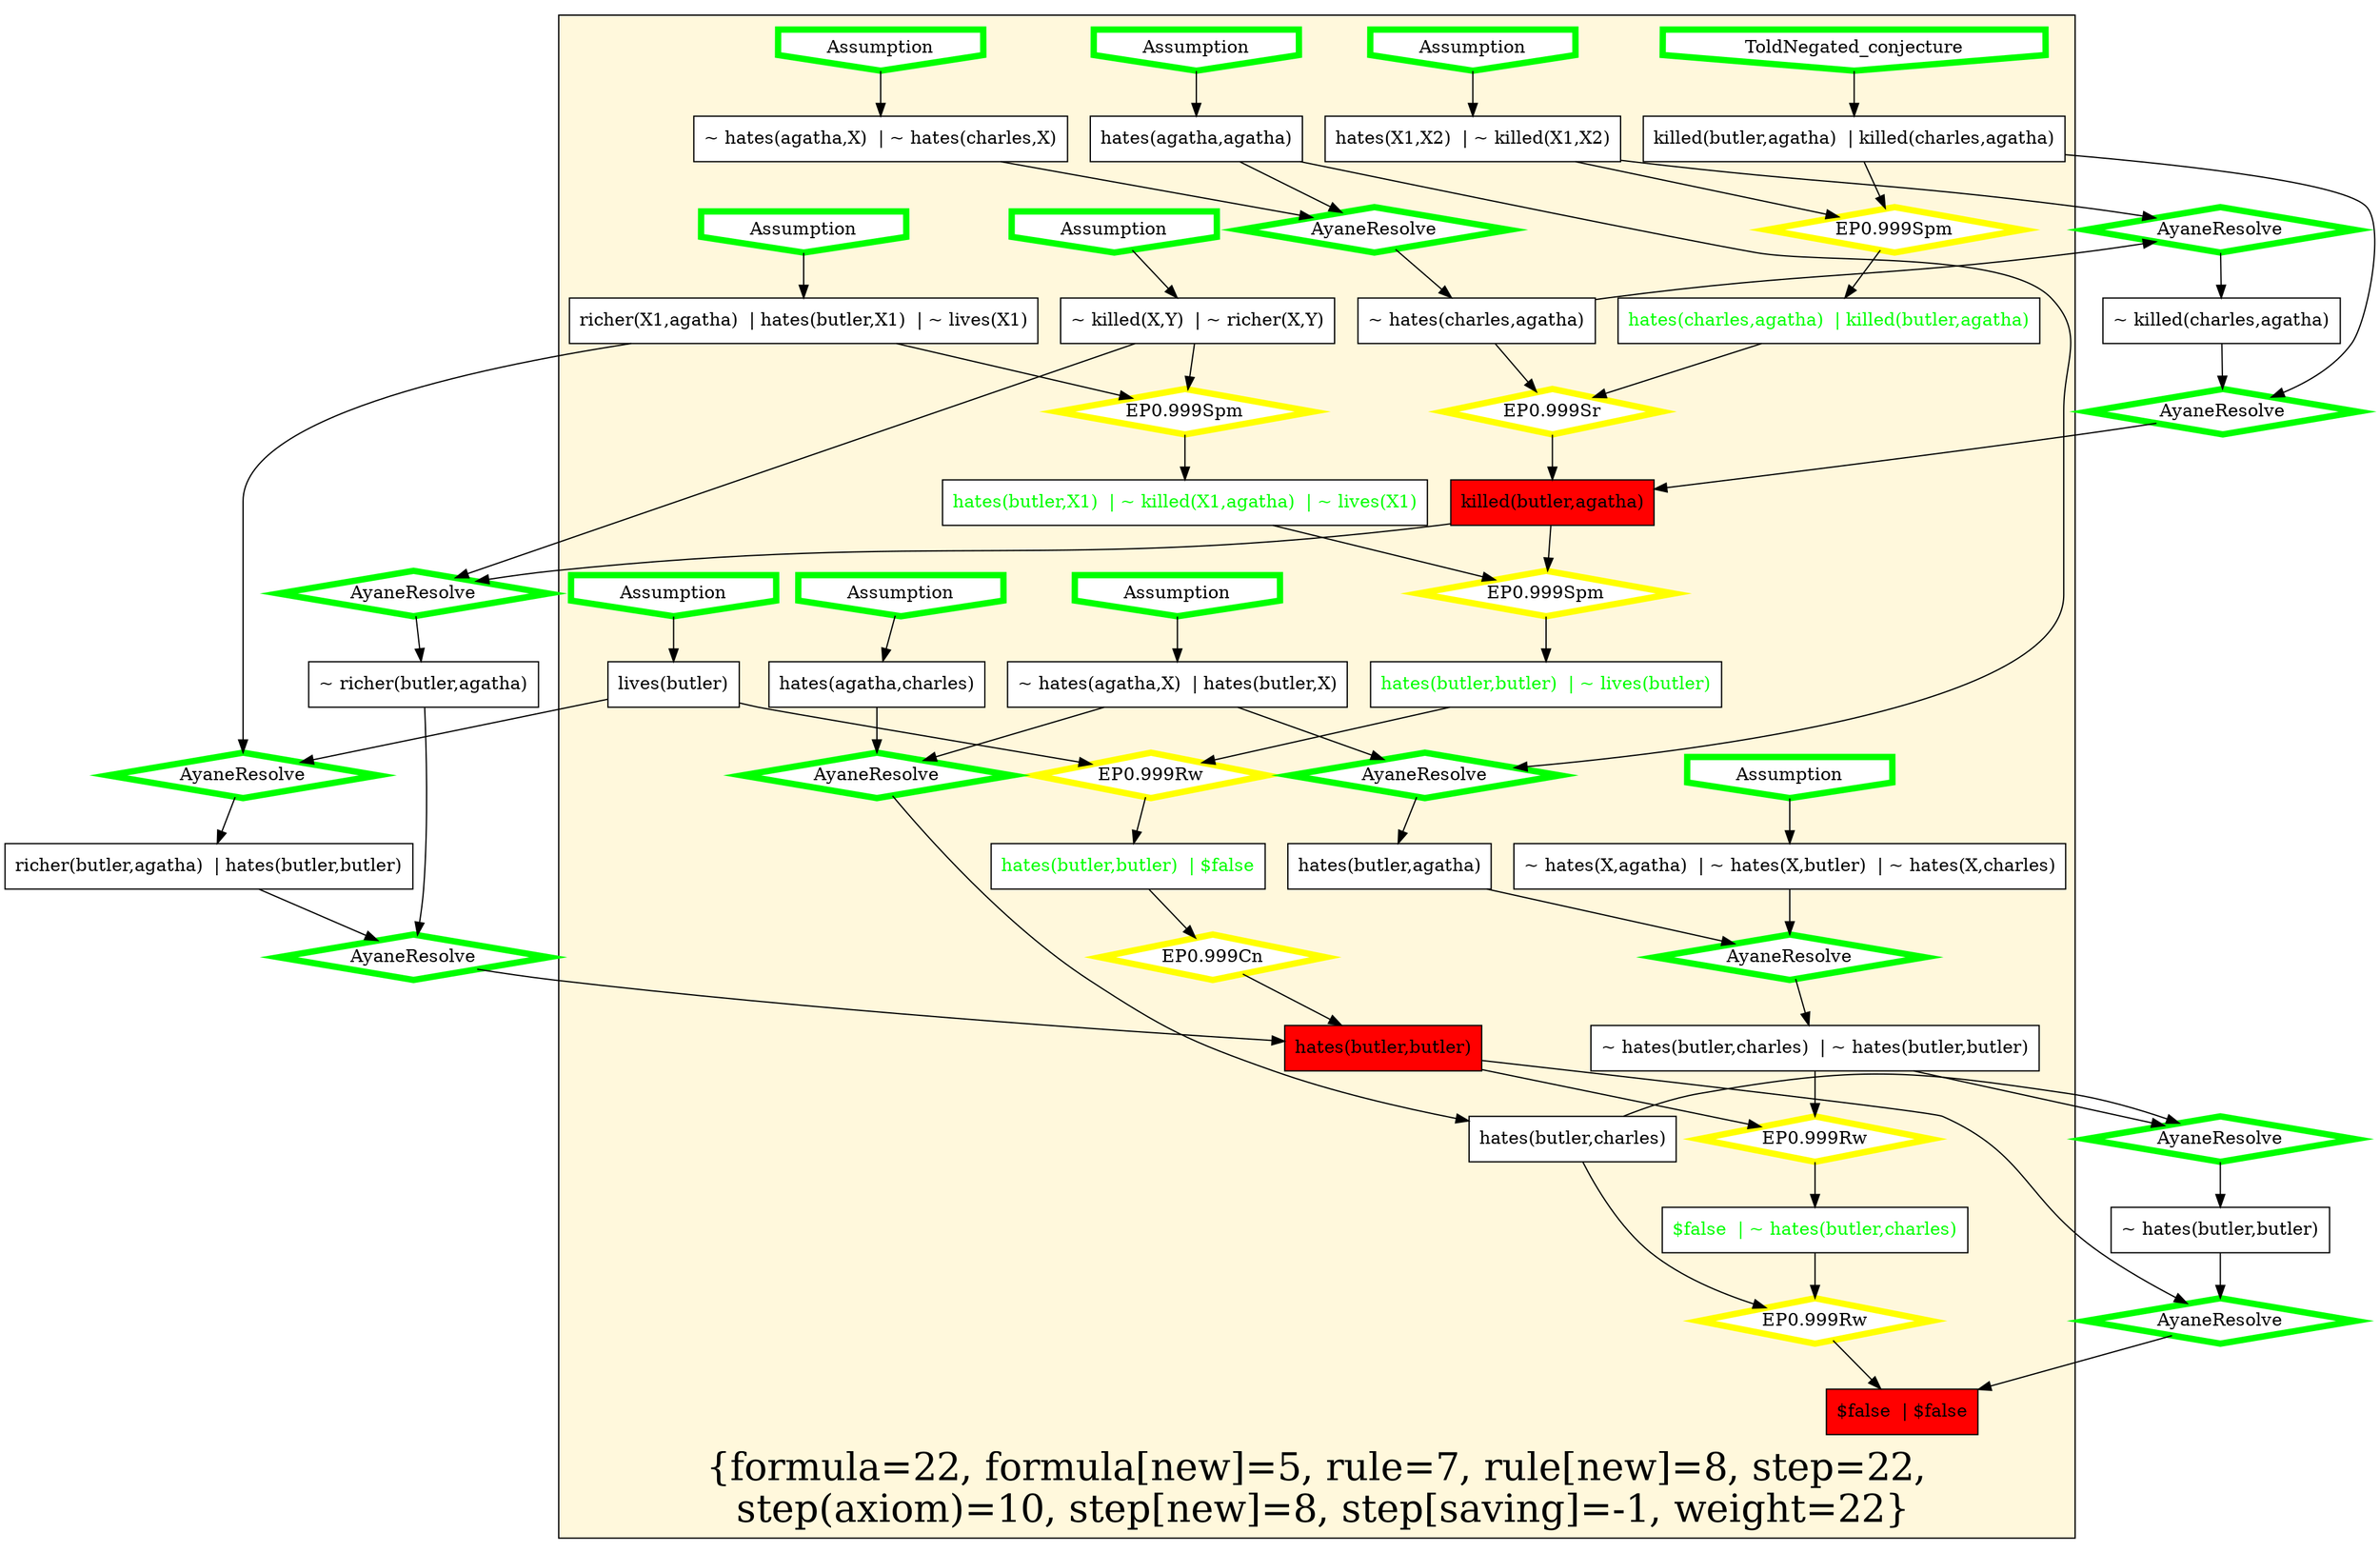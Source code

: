 digraph g 
{  
  "x_42" [ URL="http://inference-web.org/proofs/tptp/Solutions/PUZ/PUZ001-1/EP---1.1/answer.owl#ns_4_conclusion" color="black" shape="box" label="~ killed(X1,X2)  | ~ richer(X1,X2)" fillcolor="white" style="filled"  ];
  "x_2" [ URL="http://inference-web.org/proofs/tptp/Solutions/PUZ/PUZ001-1/Ayane---1.1/answer.owl#ns_13_conclusion" color="black" shape="box" label="~ hates(charles,agatha)" fillcolor="white" style="filled"  ];
  "x_89" [ URL="http://inference-web.org/proofs/tptp/Solutions/PUZ/PUZ001-1/Ayane---1.1/answer.owl#ns_22_conclusion" color="black" shape="box" label="richer(butler,agatha)  | hates(butler,butler)" fillcolor="white" style="filled"  ];
  "x_76" [ URL="http://inference-web.org/proofs/tptp/Solutions/PUZ/PUZ001-1/Ayane---1.1/answer.owl#ns_butler_conclusion" color="black" shape="box" label="lives(butler)" fillcolor="white" style="filled"  ];
  "x_2" [ URL="http://inference-web.org/proofs/tptp/Solutions/PUZ/PUZ001-1/EP---1.1/answer.owl#ns_16_conclusion" color="black" shape="box" label="~ hates(charles,agatha)" fillcolor="white" style="filled"  ];
  "x_8" [ URL="http://inference-web.org/proofs/tptp/Solutions/PUZ/PUZ001-1/EP---1.1/answer.owl#ns_31_conclusion" color="black" shape="box" label="hates(butler,butler)" fillcolor="red" style="filled"  ];
  "x_6" [ URL="http://inference-web.org/proofs/tptp/Solutions/PUZ/PUZ001-1/EP---1.1/answer.owl#ns_22_conclusion" color="black" shape="box" label="~ hates(butler,butler)  | ~ hates(butler,charles)" fillcolor="white" style="filled"  ];
  "x_106" [ URL="http://inference-web.org/proofs/tptp/Solutions/PUZ/PUZ001-1/Ayane---1.1/answer.owl#ns_no_one_hates_everyone_conclusion" color="black" shape="box" label="~ hates(X,agatha)  | ~ hates(X,butler)  | ~ hates(X,charles)" fillcolor="white" style="filled"  ];
  "x_66" [ URL="http://inference-web.org/proofs/tptp/Solutions/PUZ/PUZ001-1/Ayane---1.1/answer.owl#ns_killer_hates_victim_conclusion" color="black" shape="box" label="~ killed(X,Y)  | hates(X,Y)" fillcolor="white" style="filled"  ];
  "x_6" [ URL="http://inference-web.org/proofs/tptp/Solutions/PUZ/PUZ001-1/Ayane---1.1/answer.owl#ns_26_conclusion" color="black" shape="box" label="~ hates(butler,charles)  | ~ hates(butler,butler)" fillcolor="white" style="filled"  ];
  "x_42" [ URL="http://inference-web.org/proofs/tptp/Solutions/PUZ/PUZ001-1/Ayane---1.1/answer.owl#ns_poorer_killer_conclusion" color="black" shape="box" label="~ killed(X,Y)  | ~ richer(X,Y)" fillcolor="white" style="filled"  ];
  "x_59" [ URL="http://inference-web.org/proofs/tptp/Solutions/PUZ/PUZ001-1/Ayane---1.1/answer.owl#ns_different_hates_conclusion" color="black" shape="box" label="~ hates(agatha,X)  | ~ hates(charles,X)" fillcolor="white" style="filled"  ];
  "x_8" [ URL="http://inference-web.org/proofs/tptp/Solutions/PUZ/PUZ001-1/Ayane---1.1/answer.owl#ns_23_conclusion" color="black" shape="box" label="hates(butler,butler)" fillcolor="red" style="filled"  ];
  "x_68" [ fontcolor="green" URL="http://inference-web.org/proofs/tptp/Solutions/PUZ/PUZ001-1/EP---1.1/answer.owl#ns_13_conclusion" color="black" shape="box" label="hates(charles,agatha)  | killed(butler,agatha)" fillcolor="white" style="filled"  ];
  "x_67" [ URL="http://inference-web.org/proofs/tptp/Solutions/PUZ/PUZ001-1/Ayane---1.1/answer.owl#ns_28_conclusion" color="black" shape="box" label="$false" fillcolor="red" style="filled"  ];
  "x_43" [ URL="http://inference-web.org/proofs/tptp/Solutions/PUZ/PUZ001-1/Ayane---1.1/answer.owl#ns_20_conclusion" color="black" shape="box" label="~ richer(butler,agatha)" fillcolor="white" style="filled"  ];
  "x_13" [ URL="http://inference-web.org/proofs/tptp/Solutions/PUZ/PUZ001-1/Ayane---1.1/answer.owl#ns_18_conclusion" color="black" shape="box" label="killed(butler,agatha)" fillcolor="red" style="filled"  ];
  "x_71" [ URL="http://inference-web.org/proofs/tptp/Solutions/PUZ/PUZ001-1/Ayane---1.1/answer.owl#ns_15_conclusion" color="black" shape="box" label="hates(butler,charles)" fillcolor="white" style="filled"  ];
  "x_66" [ URL="http://inference-web.org/proofs/tptp/Solutions/PUZ/PUZ001-1/EP---1.1/answer.owl#ns_9_conclusion" color="black" shape="box" label="hates(X1,X2)  | ~ killed(X1,X2)" fillcolor="white" style="filled"  ];
  "x_18" [ fontcolor="green" URL="http://inference-web.org/proofs/tptp/Solutions/PUZ/PUZ001-1/EP---1.1/answer.owl#ns_29_conclusion" color="black" shape="box" label="hates(butler,butler)  | ~ lives(butler)" fillcolor="white" style="filled"  ];
  "x_19" [ fontcolor="green" URL="http://inference-web.org/proofs/tptp/Solutions/PUZ/PUZ001-1/EP---1.1/answer.owl#ns_18_conclusion" color="black" shape="box" label="hates(butler,X1)  | ~ killed(X1,agatha)  | ~ lives(X1)" fillcolor="white" style="filled"  ];
  "x_100" [ fontcolor="green" URL="http://inference-web.org/proofs/tptp/Solutions/PUZ/PUZ001-1/EP---1.1/answer.owl#ns_32_conclusion" color="black" shape="box" label="$false  | ~ hates(butler,charles)" fillcolor="white" style="filled"  ];
  "x_99" [ URL="http://inference-web.org/proofs/tptp/Solutions/PUZ/PUZ001-1/Ayane---1.1/answer.owl#ns_butler_hates_poor_conclusion" color="black" shape="box" label="~ lives(X)  | hates(butler,X)  | richer(X,agatha)" fillcolor="white" style="filled"  ];
  "x_76" [ URL="http://inference-web.org/proofs/tptp/Solutions/PUZ/PUZ001-1/EP---1.1/answer.owl#ns_2_conclusion" color="black" shape="box" label="lives(butler)" fillcolor="white" style="filled"  ];
  "x_101" [ URL="http://inference-web.org/proofs/tptp/Solutions/PUZ/PUZ001-1/Ayane---1.1/answer.owl#ns_prove_neither_charles_nor_butler_did_it_conclusion" color="black" shape="box" label="killed(butler,agatha)  | killed(charles,agatha)" fillcolor="white" style="filled"  ];
  "x_82" [ URL="http://inference-web.org/proofs/tptp/Solutions/PUZ/PUZ001-1/Ayane---1.1/answer.owl#ns_agatha_hates_agatha_conclusion" color="black" shape="box" label="hates(agatha,agatha)" fillcolor="white" style="filled"  ];
  "x_23" [ URL="http://inference-web.org/proofs/tptp/Solutions/PUZ/PUZ001-1/Ayane---1.1/answer.owl#ns_27_conclusion" color="black" shape="box" label="~ hates(butler,butler)" fillcolor="white" style="filled"  ];
  "x_97" [ URL="http://inference-web.org/proofs/tptp/Solutions/PUZ/PUZ001-1/Ayane---1.1/answer.owl#ns_agatha_hates_charles_conclusion" color="black" shape="box" label="hates(agatha,charles)" fillcolor="white" style="filled"  ];
  "x_71" [ URL="http://inference-web.org/proofs/tptp/Solutions/PUZ/PUZ001-1/EP---1.1/answer.owl#ns_15_conclusion" color="black" shape="box" label="hates(butler,charles)" fillcolor="white" style="filled"  ];
  "x_49" [ URL="http://inference-web.org/proofs/tptp/Solutions/PUZ/PUZ001-1/Ayane---1.1/answer.owl#ns_16_conclusion" color="black" shape="box" label="~ killed(charles,agatha)" fillcolor="white" style="filled"  ];
  "x_37" [ URL="http://inference-web.org/proofs/tptp/Solutions/PUZ/PUZ001-1/Ayane---1.1/answer.owl#ns_14_conclusion" color="black" shape="box" label="hates(butler,agatha)" fillcolor="white" style="filled"  ];
  "x_104" [ fontcolor="green" URL="http://inference-web.org/proofs/tptp/Solutions/PUZ/PUZ001-1/EP---1.1/answer.owl#ns_30_conclusion" color="black" shape="box" label="hates(butler,butler)  | $false" fillcolor="white" style="filled"  ];
  "x_53" [ URL="http://inference-web.org/proofs/tptp/Solutions/PUZ/PUZ001-1/Ayane---1.1/answer.owl#ns_same_hates_conclusion" color="black" shape="box" label="~ hates(agatha,X)  | hates(butler,X)" fillcolor="white" style="filled"  ];
  "x_67" [ URL="http://inference-web.org/proofs/tptp/Solutions/PUZ/PUZ001-1/EP---1.1/answer.owl#ns_33_conclusion" color="black" shape="box" label="$false  | $false" fillcolor="red" style="filled"  ];
  "x_13" [ URL="http://inference-web.org/proofs/tptp/Solutions/PUZ/PUZ001-1/EP---1.1/answer.owl#ns_25_conclusion" color="black" shape="box" label="killed(butler,agatha)" fillcolor="red" style="filled"  ];
  "x_101" [ URL="http://inference-web.org/proofs/tptp/Solutions/PUZ/PUZ001-1/EP---1.1/answer.owl#ns_12_conclusion" color="black" shape="box" label="killed(butler,agatha)  | killed(charles,agatha)" fillcolor="white" style="filled"  ];
  "x_99" [ URL="http://inference-web.org/proofs/tptp/Solutions/PUZ/PUZ001-1/EP---1.1/answer.owl#ns_11_conclusion" color="black" shape="box" label="richer(X1,agatha)  | hates(butler,X1)  | ~ lives(X1)" fillcolor="white" style="filled"  ];
  "-7f6e1133:12459e1f3c9:-7ff4" [ URL="http://browser.inference-web.org/iwbrowser/BrowseNodeSet?url=http%3A%2F%2Finference-web.org%2Fproofs%2Ftptp%2FSolutions%2FPUZ%2FPUZ001-1%2FAyane---1.1%2Fanswer.owl%23ns_18" color="green" shape="diamond" label="AyaneResolve" fillcolor="white" style="filled" penwidth="5"  ];
  "-7f6e1133:12459e1f3c9:-7ff4" -> "x_13";
  "x_49" -> "-7f6e1133:12459e1f3c9:-7ff4";
  "x_101" -> "-7f6e1133:12459e1f3c9:-7ff4";
  "-7f6e1133:12459e1f3c9:-7fa6" [ URL="http://browser.inference-web.org/iwbrowser/BrowseNodeSet?url=http%3A%2F%2Finference-web.org%2Fproofs%2Ftptp%2FSolutions%2FPUZ%2FPUZ001-1%2FEP---1.1%2Fanswer.owl%23ns_29" color="yellow" shape="diamond" label="EP0.999Spm" fillcolor="white" style="filled" penwidth="5"  ];
  "-7f6e1133:12459e1f3c9:-7fa6" -> "x_18";
  "x_13" -> "-7f6e1133:12459e1f3c9:-7fa6";
  "x_19" -> "-7f6e1133:12459e1f3c9:-7fa6";
  "-7f6e1133:12459e1f3c9:-7fca" [ URL="http://browser.inference-web.org/iwbrowser/BrowseNodeSet?url=http%3A%2F%2Finference-web.org%2Fproofs%2Ftptp%2FSolutions%2FPUZ%2FPUZ001-1%2FAyane---1.1%2Fanswer.owl%23ns_26" color="green" shape="diamond" label="AyaneResolve" fillcolor="white" style="filled" penwidth="5"  ];
  "-7f6e1133:12459e1f3c9:-7fca" -> "x_6";
  "x_37" -> "-7f6e1133:12459e1f3c9:-7fca";
  "x_106" -> "-7f6e1133:12459e1f3c9:-7fca";
  "-7f6e1133:12459e1f3c9:-7fb1" [ URL="http://browser.inference-web.org/iwbrowser/BrowseNodeSet?url=http%3A%2F%2Finference-web.org%2Fproofs%2Ftptp%2FSolutions%2FPUZ%2FPUZ001-1%2FEP---1.1%2Fanswer.owl%23ns_32" color="yellow" shape="diamond" label="EP0.999Rw" fillcolor="white" style="filled" penwidth="5"  ];
  "-7f6e1133:12459e1f3c9:-7fb1" -> "x_100";
  "x_6" -> "-7f6e1133:12459e1f3c9:-7fb1";
  "x_8" -> "-7f6e1133:12459e1f3c9:-7fb1";
  "-7f6e1133:12459e1f3c9:-7fe2" [ URL="http://browser.inference-web.org/iwbrowser/BrowseNodeSet?url=http%3A%2F%2Finference-web.org%2Fproofs%2Ftptp%2FSolutions%2FPUZ%2FPUZ001-1%2FAyane---1.1%2Fanswer.owl%23ns_agatha_hates_agatha" color="green" shape="invhouse" label="Assumption" fillcolor="white" style="filled" penwidth="5"  ];
  "-7f6e1133:12459e1f3c9:-7fe2" -> "x_82";
  "-7f6e1133:12459e1f3c9:-7ffa" [ URL="http://browser.inference-web.org/iwbrowser/BrowseNodeSet?url=http%3A%2F%2Finference-web.org%2Fproofs%2Ftptp%2FSolutions%2FPUZ%2FPUZ001-1%2FAyane---1.1%2Fanswer.owl%23ns_20" color="green" shape="diamond" label="AyaneResolve" fillcolor="white" style="filled" penwidth="5"  ];
  "-7f6e1133:12459e1f3c9:-7ffa" -> "x_43";
  "x_13" -> "-7f6e1133:12459e1f3c9:-7ffa";
  "x_42" -> "-7f6e1133:12459e1f3c9:-7ffa";
  "-7f6e1133:12459e1f3c9:-7fdc" [ URL="http://browser.inference-web.org/iwbrowser/BrowseNodeSet?url=http%3A%2F%2Finference-web.org%2Fproofs%2Ftptp%2FSolutions%2FPUZ%2FPUZ001-1%2FAyane---1.1%2Fanswer.owl%23ns_butler" color="green" shape="invhouse" label="Assumption" fillcolor="white" style="filled" penwidth="5"  ];
  "-7f6e1133:12459e1f3c9:-7fdc" -> "x_76";
  "-7f6e1133:12459e1f3c9:-7fae" [ URL="http://browser.inference-web.org/iwbrowser/BrowseNodeSet?url=http%3A%2F%2Finference-web.org%2Fproofs%2Ftptp%2FSolutions%2FPUZ%2FPUZ001-1%2FEP---1.1%2Fanswer.owl%23ns_31" color="yellow" shape="diamond" label="EP0.999Cn" fillcolor="white" style="filled" penwidth="5"  ];
  "-7f6e1133:12459e1f3c9:-7fae" -> "x_8";
  "x_104" -> "-7f6e1133:12459e1f3c9:-7fae";
  "-7f6e1133:12459e1f3c9:-7fc7" [ URL="http://browser.inference-web.org/iwbrowser/BrowseNodeSet?url=http%3A%2F%2Finference-web.org%2Fproofs%2Ftptp%2FSolutions%2FPUZ%2FPUZ001-1%2FAyane---1.1%2Fanswer.owl%23ns_no_one_hates_everyone" color="green" shape="invhouse" label="Assumption" fillcolor="white" style="filled" penwidth="5"  ];
  "-7f6e1133:12459e1f3c9:-7fc7" -> "x_106";
  "-7f6e1133:12459e1f3c9:-8000" [ URL="http://browser.inference-web.org/iwbrowser/BrowseNodeSet?url=http%3A%2F%2Finference-web.org%2Fproofs%2Ftptp%2FSolutions%2FPUZ%2FPUZ001-1%2FAyane---1.1%2Fanswer.owl%23answer" color="green" shape="diamond" label="AyaneResolve" fillcolor="white" style="filled" penwidth="5"  ];
  "-7f6e1133:12459e1f3c9:-8000" -> "x_67";
  "x_8" -> "-7f6e1133:12459e1f3c9:-8000";
  "x_23" -> "-7f6e1133:12459e1f3c9:-8000";
  "-7f6e1133:12459e1f3c9:-7fd0" [ URL="http://browser.inference-web.org/iwbrowser/BrowseNodeSet?url=http%3A%2F%2Finference-web.org%2Fproofs%2Ftptp%2FSolutions%2FPUZ%2FPUZ001-1%2FAyane---1.1%2Fanswer.owl%23ns_agatha_hates_charles" color="green" shape="invhouse" label="Assumption" fillcolor="white" style="filled" penwidth="5"  ];
  "-7f6e1133:12459e1f3c9:-7fd0" -> "x_97";
  "-7f6e1133:12459e1f3c9:-7fd3" [ URL="http://browser.inference-web.org/iwbrowser/BrowseNodeSet?url=http%3A%2F%2Finference-web.org%2Fproofs%2Ftptp%2FSolutions%2FPUZ%2FPUZ001-1%2FAyane---1.1%2Fanswer.owl%23ns_15" color="green" shape="diamond" label="AyaneResolve" fillcolor="white" style="filled" penwidth="5"  ];
  "-7f6e1133:12459e1f3c9:-7fd3" -> "x_71";
  "x_53" -> "-7f6e1133:12459e1f3c9:-7fd3";
  "x_97" -> "-7f6e1133:12459e1f3c9:-7fd3";
  "-7f6e1133:12459e1f3c9:-7fd9" [ URL="http://browser.inference-web.org/iwbrowser/BrowseNodeSet?url=http%3A%2F%2Finference-web.org%2Fproofs%2Ftptp%2FSolutions%2FPUZ%2FPUZ001-1%2FAyane---1.1%2Fanswer.owl%23ns_butler_hates_poor" color="green" shape="invhouse" label="Assumption" fillcolor="white" style="filled" penwidth="5"  ];
  "-7f6e1133:12459e1f3c9:-7fd9" -> "x_99";
  "-7f6e1133:12459e1f3c9:-7fac" [ URL="http://browser.inference-web.org/iwbrowser/BrowseNodeSet?url=http%3A%2F%2Finference-web.org%2Fproofs%2Ftptp%2FSolutions%2FPUZ%2FPUZ001-1%2FEP---1.1%2Fanswer.owl%23ns_30" color="yellow" shape="diamond" label="EP0.999Rw" fillcolor="white" style="filled" penwidth="5"  ];
  "-7f6e1133:12459e1f3c9:-7fac" -> "x_104";
  "x_18" -> "-7f6e1133:12459e1f3c9:-7fac";
  "x_76" -> "-7f6e1133:12459e1f3c9:-7fac";
  "-7f6e1133:12459e1f3c9:-7fe5" [ URL="http://browser.inference-web.org/iwbrowser/BrowseNodeSet?url=http%3A%2F%2Finference-web.org%2Fproofs%2Ftptp%2FSolutions%2FPUZ%2FPUZ001-1%2FAyane---1.1%2Fanswer.owl%23ns_different_hates" color="green" shape="invhouse" label="Assumption" fillcolor="white" style="filled" penwidth="5"  ];
  "-7f6e1133:12459e1f3c9:-7fe5" -> "x_59";
  "-7f6e1133:12459e1f3c9:-7fba" [ URL="http://browser.inference-web.org/iwbrowser/BrowseNodeSet?url=http%3A%2F%2Finference-web.org%2Fproofs%2Ftptp%2FSolutions%2FPUZ%2FPUZ001-1%2FEP---1.1%2Fanswer.owl%23ns_33" color="yellow" shape="diamond" label="EP0.999Rw" fillcolor="white" style="filled" penwidth="5"  ];
  "-7f6e1133:12459e1f3c9:-7fba" -> "x_67";
  "x_71" -> "-7f6e1133:12459e1f3c9:-7fba";
  "x_100" -> "-7f6e1133:12459e1f3c9:-7fba";
  "-7f6e1133:12459e1f3c9:-7f8e" [ URL="http://browser.inference-web.org/iwbrowser/BrowseNodeSet?url=http%3A%2F%2Finference-web.org%2Fproofs%2Ftptp%2FSolutions%2FPUZ%2FPUZ001-1%2FEP---1.1%2Fanswer.owl%23ns_18" color="yellow" shape="diamond" label="EP0.999Spm" fillcolor="white" style="filled" penwidth="5"  ];
  "-7f6e1133:12459e1f3c9:-7f8e" -> "x_19";
  "x_42" -> "-7f6e1133:12459e1f3c9:-7f8e";
  "x_99" -> "-7f6e1133:12459e1f3c9:-7f8e";
  "-7f6e1133:12459e1f3c9:-7ffd" [ URL="http://browser.inference-web.org/iwbrowser/BrowseNodeSet?url=http%3A%2F%2Finference-web.org%2Fproofs%2Ftptp%2FSolutions%2FPUZ%2FPUZ001-1%2FAyane---1.1%2Fanswer.owl%23ns_23" color="green" shape="diamond" label="AyaneResolve" fillcolor="white" style="filled" penwidth="5"  ];
  "-7f6e1133:12459e1f3c9:-7ffd" -> "x_8";
  "x_43" -> "-7f6e1133:12459e1f3c9:-7ffd";
  "x_89" -> "-7f6e1133:12459e1f3c9:-7ffd";
  "-7f6e1133:12459e1f3c9:-7fdf" [ URL="http://browser.inference-web.org/iwbrowser/BrowseNodeSet?url=http%3A%2F%2Finference-web.org%2Fproofs%2Ftptp%2FSolutions%2FPUZ%2FPUZ001-1%2FAyane---1.1%2Fanswer.owl%23ns_22" color="green" shape="diamond" label="AyaneResolve" fillcolor="white" style="filled" penwidth="5"  ];
  "-7f6e1133:12459e1f3c9:-7fdf" -> "x_89";
  "x_76" -> "-7f6e1133:12459e1f3c9:-7fdf";
  "x_99" -> "-7f6e1133:12459e1f3c9:-7fdf";
  "-7f6e1133:12459e1f3c9:-7feb" [ URL="http://browser.inference-web.org/iwbrowser/BrowseNodeSet?url=http%3A%2F%2Finference-web.org%2Fproofs%2Ftptp%2FSolutions%2FPUZ%2FPUZ001-1%2FAyane---1.1%2Fanswer.owl%23ns_killer_hates_victim" color="green" shape="invhouse" label="Assumption" fillcolor="white" style="filled" penwidth="5"  ];
  "-7f6e1133:12459e1f3c9:-7feb" -> "x_66";
  "-7f6e1133:12459e1f3c9:-7fcd" [ URL="http://browser.inference-web.org/iwbrowser/BrowseNodeSet?url=http%3A%2F%2Finference-web.org%2Fproofs%2Ftptp%2FSolutions%2FPUZ%2FPUZ001-1%2FAyane---1.1%2Fanswer.owl%23ns_same_hates" color="green" shape="invhouse" label="Assumption" fillcolor="white" style="filled" penwidth="5"  ];
  "-7f6e1133:12459e1f3c9:-7fcd" -> "x_53";
  "-7f6e1133:12459e1f3c9:-7ff1" [ URL="http://browser.inference-web.org/iwbrowser/BrowseNodeSet?url=http%3A%2F%2Finference-web.org%2Fproofs%2Ftptp%2FSolutions%2FPUZ%2FPUZ001-1%2FAyane---1.1%2Fanswer.owl%23ns_prove_neither_charles_nor_butler_did_it" color="green" shape="invhouse" label="ToldNegated_conjecture" fillcolor="white" style="filled" penwidth="5"  ];
  "-7f6e1133:12459e1f3c9:-7ff1" -> "x_101";
  "-7f6e1133:12459e1f3c9:-7ff7" [ URL="http://browser.inference-web.org/iwbrowser/BrowseNodeSet?url=http%3A%2F%2Finference-web.org%2Fproofs%2Ftptp%2FSolutions%2FPUZ%2FPUZ001-1%2FAyane---1.1%2Fanswer.owl%23ns_poorer_killer" color="green" shape="invhouse" label="Assumption" fillcolor="white" style="filled" penwidth="5"  ];
  "-7f6e1133:12459e1f3c9:-7ff7" -> "x_42";
  "-7f6e1133:12459e1f3c9:-7fc4" [ URL="http://browser.inference-web.org/iwbrowser/BrowseNodeSet?url=http%3A%2F%2Finference-web.org%2Fproofs%2Ftptp%2FSolutions%2FPUZ%2FPUZ001-1%2FAyane---1.1%2Fanswer.owl%23ns_14" color="green" shape="diamond" label="AyaneResolve" fillcolor="white" style="filled" penwidth="5"  ];
  "-7f6e1133:12459e1f3c9:-7fc4" -> "x_37";
  "x_53" -> "-7f6e1133:12459e1f3c9:-7fc4";
  "x_82" -> "-7f6e1133:12459e1f3c9:-7fc4";
  "-7f6e1133:12459e1f3c9:-7fd6" [ URL="http://browser.inference-web.org/iwbrowser/BrowseNodeSet?url=http%3A%2F%2Finference-web.org%2Fproofs%2Ftptp%2FSolutions%2FPUZ%2FPUZ001-1%2FAyane---1.1%2Fanswer.owl%23ns_27" color="green" shape="diamond" label="AyaneResolve" fillcolor="white" style="filled" penwidth="5"  ];
  "-7f6e1133:12459e1f3c9:-7fd6" -> "x_23";
  "x_6" -> "-7f6e1133:12459e1f3c9:-7fd6";
  "x_71" -> "-7f6e1133:12459e1f3c9:-7fd6";
  "-7f6e1133:12459e1f3c9:-7f97" [ URL="http://browser.inference-web.org/iwbrowser/BrowseNodeSet?url=http%3A%2F%2Finference-web.org%2Fproofs%2Ftptp%2FSolutions%2FPUZ%2FPUZ001-1%2FEP---1.1%2Fanswer.owl%23ns_13" color="yellow" shape="diamond" label="EP0.999Spm" fillcolor="white" style="filled" penwidth="5"  ];
  "-7f6e1133:12459e1f3c9:-7f97" -> "x_68";
  "x_66" -> "-7f6e1133:12459e1f3c9:-7f97";
  "x_101" -> "-7f6e1133:12459e1f3c9:-7f97";
  "-7f6e1133:12459e1f3c9:-7fee" [ URL="http://browser.inference-web.org/iwbrowser/BrowseNodeSet?url=http%3A%2F%2Finference-web.org%2Fproofs%2Ftptp%2FSolutions%2FPUZ%2FPUZ001-1%2FAyane---1.1%2Fanswer.owl%23ns_16" color="green" shape="diamond" label="AyaneResolve" fillcolor="white" style="filled" penwidth="5"  ];
  "-7f6e1133:12459e1f3c9:-7fee" -> "x_49";
  "x_2" -> "-7f6e1133:12459e1f3c9:-7fee";
  "x_66" -> "-7f6e1133:12459e1f3c9:-7fee";
  "-7f6e1133:12459e1f3c9:-7fa3" [ URL="http://browser.inference-web.org/iwbrowser/BrowseNodeSet?url=http%3A%2F%2Finference-web.org%2Fproofs%2Ftptp%2FSolutions%2FPUZ%2FPUZ001-1%2FEP---1.1%2Fanswer.owl%23ns_25" color="yellow" shape="diamond" label="EP0.999Sr" fillcolor="white" style="filled" penwidth="5"  ];
  "-7f6e1133:12459e1f3c9:-7fa3" -> "x_13";
  "x_2" -> "-7f6e1133:12459e1f3c9:-7fa3";
  "x_68" -> "-7f6e1133:12459e1f3c9:-7fa3";
  "-7f6e1133:12459e1f3c9:-7fe8" [ URL="http://browser.inference-web.org/iwbrowser/BrowseNodeSet?url=http%3A%2F%2Finference-web.org%2Fproofs%2Ftptp%2FSolutions%2FPUZ%2FPUZ001-1%2FAyane---1.1%2Fanswer.owl%23ns_13" color="green" shape="diamond" label="AyaneResolve" fillcolor="white" style="filled" penwidth="5"  ];
  "-7f6e1133:12459e1f3c9:-7fe8" -> "x_2";
  "x_59" -> "-7f6e1133:12459e1f3c9:-7fe8";
  "x_82" -> "-7f6e1133:12459e1f3c9:-7fe8";
  
 subgraph cluster_opt 
{ labelloc=b label="{formula=22, formula[new]=5, rule=7, rule[new]=8, step=22,\n step(axiom)=10, step[new]=8, step[saving]=-1, weight=22}" 
 fontsize=30 fillcolor=cornsilk style=filled 
  x_68 ;
 x_2 ;
 x_100 ;
 x_71 ;
 x_101 ;
 x_99 ;
 x_6 ;
 x_66 ;
 x_67 ;
 x_37 ;
 x_97 ;
 x_42 ;
 x_8 ;
 x_76 ;
 x_106 ;
 x_13 ;
 x_104 ;
 x_19 ;
 x_18 ;
 x_53 ;
 x_82 ;
 x_59 ;
 "-7f6e1133:12459e1f3c9:-7fa6" ;
 "-7f6e1133:12459e1f3c9:-7fca" ;
 "-7f6e1133:12459e1f3c9:-7fb1" ;
 "-7f6e1133:12459e1f3c9:-7fe2" ;
 "-7f6e1133:12459e1f3c9:-7feb" ;
 "-7f6e1133:12459e1f3c9:-7fcd" ;
 "-7f6e1133:12459e1f3c9:-7fdc" ;
 "-7f6e1133:12459e1f3c9:-7fc7" ;
 "-7f6e1133:12459e1f3c9:-7fae" ;
 "-7f6e1133:12459e1f3c9:-7ff1" ;
 "-7f6e1133:12459e1f3c9:-7fc4" ;
 "-7f6e1133:12459e1f3c9:-7ff7" ;
 "-7f6e1133:12459e1f3c9:-7fd0" ;
 "-7f6e1133:12459e1f3c9:-7fd3" ;
 "-7f6e1133:12459e1f3c9:-7fd9" ;
 "-7f6e1133:12459e1f3c9:-7fac" ;
 "-7f6e1133:12459e1f3c9:-7fe5" ;
 "-7f6e1133:12459e1f3c9:-7f97" ;
 "-7f6e1133:12459e1f3c9:-7fba" ;
 "-7f6e1133:12459e1f3c9:-7fa3" ;
 "-7f6e1133:12459e1f3c9:-7fe8" ;
 "-7f6e1133:12459e1f3c9:-7f8e" ;
 
}
 
}
